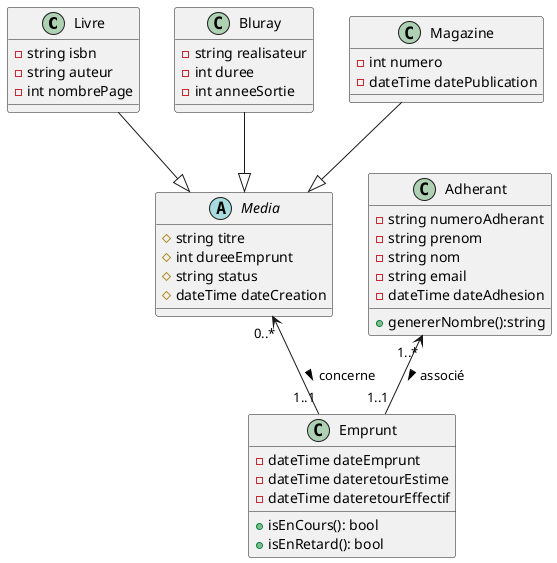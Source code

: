 @startuml

Class Livre {
-string isbn
-string auteur
-int nombrePage
}

Class Bluray {
-string realisateur
-int duree
-int anneeSortie
}

Class Magazine {
-int numero
-dateTime datePublication
}

Abstract Class Media {
#string titre
#int dureeEmprunt
#string status
#dateTime dateCreation
}

Class Adherant {
-string numeroAdherant
-string prenom
-string nom
-string email
-dateTime dateAdhesion
+genererNombre():string
}

Class Emprunt {
-dateTime dateEmprunt
-dateTime dateretourEstime
-dateTime dateretourEffectif
+isEnCours(): bool
+isEnRetard(): bool
}

Livre --|> Media
Bluray --|> Media
Magazine --|> Media
Adherant "1..*" <-- "1..1" Emprunt  : associé >
Media "0..*" <-- "1..1" Emprunt  : concerne >
@enduml